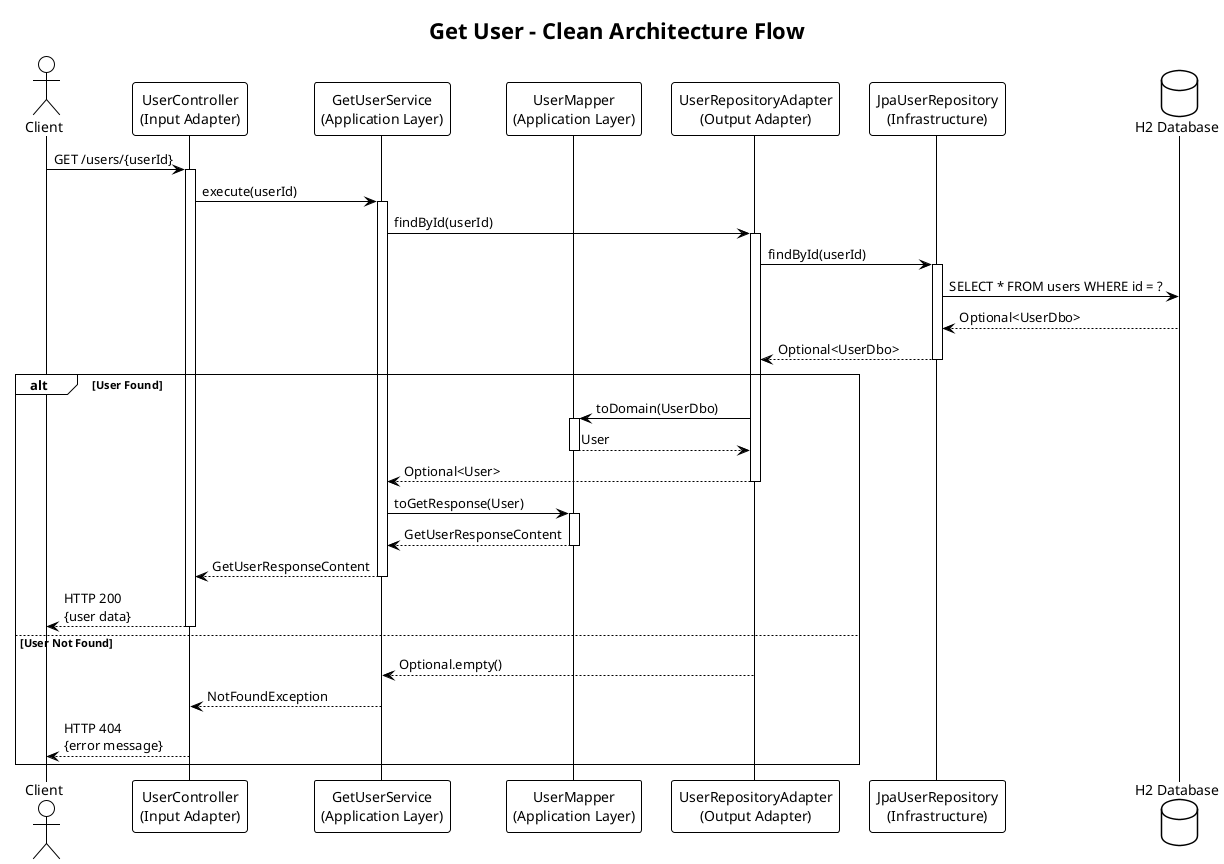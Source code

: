 @startuml GetUser
!theme plain
title Get User - Clean Architecture Flow

actor Client
participant "UserController\n(Input Adapter)" as Controller
participant "GetUserService\n(Application Layer)" as Service
participant "UserMapper\n(Application Layer)" as Mapper
participant "UserRepositoryAdapter\n(Output Adapter)" as RepoAdapter
participant "JpaUserRepository\n(Infrastructure)" as JpaRepo
database "H2 Database" as DB

Client -> Controller: GET /users/{userId}
activate Controller

Controller -> Service: execute(userId)
activate Service

Service -> RepoAdapter: findById(userId)
activate RepoAdapter

RepoAdapter -> JpaRepo: findById(userId)
activate JpaRepo
JpaRepo -> DB: SELECT * FROM users WHERE id = ?
DB --> JpaRepo: Optional<UserDbo>
JpaRepo --> RepoAdapter: Optional<UserDbo>
deactivate JpaRepo

alt User Found
    RepoAdapter -> Mapper: toDomain(UserDbo)
    activate Mapper
    Mapper --> RepoAdapter: User
    deactivate Mapper
    
    RepoAdapter --> Service: Optional<User>
    deactivate RepoAdapter
    
    Service -> Mapper: toGetResponse(User)
    activate Mapper
    Mapper --> Service: GetUserResponseContent
    deactivate Mapper
    
    Service --> Controller: GetUserResponseContent
    deactivate Service
    
    Controller --> Client: HTTP 200\n{user data}
    deactivate Controller

else User Not Found
    RepoAdapter --> Service: Optional.empty()
    deactivate RepoAdapter
    
    Service --> Controller: NotFoundException
    deactivate Service
    
    Controller --> Client: HTTP 404\n{error message}
    deactivate Controller
end

@enduml
